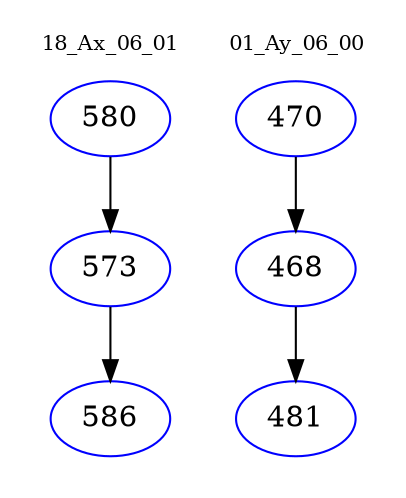 digraph{
subgraph cluster_0 {
color = white
label = "18_Ax_06_01";
fontsize=10;
T0_580 [label="580", color="blue"]
T0_580 -> T0_573 [color="black"]
T0_573 [label="573", color="blue"]
T0_573 -> T0_586 [color="black"]
T0_586 [label="586", color="blue"]
}
subgraph cluster_1 {
color = white
label = "01_Ay_06_00";
fontsize=10;
T1_470 [label="470", color="blue"]
T1_470 -> T1_468 [color="black"]
T1_468 [label="468", color="blue"]
T1_468 -> T1_481 [color="black"]
T1_481 [label="481", color="blue"]
}
}
